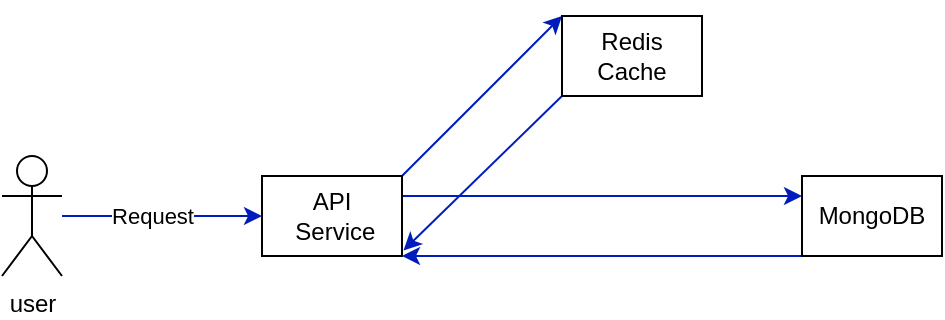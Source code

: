 <mxfile>
    <diagram id="MfXdqKqKhsQFp9cnXUN-" name="Page-1">
        <mxGraphModel dx="1098" dy="558" grid="1" gridSize="10" guides="1" tooltips="1" connect="1" arrows="1" fold="1" page="1" pageScale="1" pageWidth="850" pageHeight="1100" math="0" shadow="0">
            <root>
                <mxCell id="0"/>
                <mxCell id="1" parent="0"/>
                <mxCell id="3" value="user" style="shape=umlActor;verticalLabelPosition=bottom;verticalAlign=top;html=1;outlineConnect=0;" parent="1" vertex="1">
                    <mxGeometry x="290" y="290" width="30" height="60" as="geometry"/>
                </mxCell>
                <mxCell id="20" style="edgeStyle=none;html=1;exitX=1;exitY=0;exitDx=0;exitDy=0;entryX=0;entryY=0;entryDx=0;entryDy=0;fillColor=#0050ef;strokeColor=#001DBC;" parent="1" source="10" target="11" edge="1">
                    <mxGeometry relative="1" as="geometry"/>
                </mxCell>
                <mxCell id="21" style="edgeStyle=none;html=1;exitX=1;exitY=0.25;exitDx=0;exitDy=0;entryX=0;entryY=0.25;entryDx=0;entryDy=0;fillColor=#0050ef;strokeColor=#001DBC;" parent="1" source="10" target="12" edge="1">
                    <mxGeometry relative="1" as="geometry"/>
                </mxCell>
                <mxCell id="10" value="API&lt;br&gt;&amp;nbsp;Service" style="rounded=0;whiteSpace=wrap;html=1;" parent="1" vertex="1">
                    <mxGeometry x="420" y="300" width="70" height="40" as="geometry"/>
                </mxCell>
                <mxCell id="19" style="edgeStyle=none;html=1;exitX=0;exitY=1;exitDx=0;exitDy=0;entryX=1.011;entryY=0.93;entryDx=0;entryDy=0;entryPerimeter=0;fillColor=#0050ef;strokeColor=#001DBC;" parent="1" source="11" target="10" edge="1">
                    <mxGeometry relative="1" as="geometry">
                        <mxPoint x="570" y="290" as="targetPoint"/>
                    </mxGeometry>
                </mxCell>
                <mxCell id="11" value="Redis Cache" style="rounded=0;whiteSpace=wrap;html=1;" parent="1" vertex="1">
                    <mxGeometry x="570" y="220" width="70" height="40" as="geometry"/>
                </mxCell>
                <mxCell id="22" style="edgeStyle=none;html=1;exitX=0;exitY=1;exitDx=0;exitDy=0;entryX=1;entryY=1;entryDx=0;entryDy=0;fillColor=#0050ef;strokeColor=#001DBC;" parent="1" source="12" target="10" edge="1">
                    <mxGeometry relative="1" as="geometry"/>
                </mxCell>
                <mxCell id="12" value="MongoDB" style="rounded=0;whiteSpace=wrap;html=1;" parent="1" vertex="1">
                    <mxGeometry x="690" y="300" width="70" height="40" as="geometry"/>
                </mxCell>
                <mxCell id="13" value="" style="endArrow=classic;html=1;fillColor=#0050ef;strokeColor=#001DBC;" parent="1" source="3" target="10" edge="1">
                    <mxGeometry width="50" height="50" relative="1" as="geometry">
                        <mxPoint x="160" y="330" as="sourcePoint"/>
                        <mxPoint x="267.2" y="318.8" as="targetPoint"/>
                    </mxGeometry>
                </mxCell>
                <mxCell id="14" value="Request" style="edgeLabel;html=1;align=center;verticalAlign=middle;resizable=0;points=[];" parent="13" vertex="1" connectable="0">
                    <mxGeometry x="-0.106" relative="1" as="geometry">
                        <mxPoint as="offset"/>
                    </mxGeometry>
                </mxCell>
            </root>
        </mxGraphModel>
    </diagram>
</mxfile>